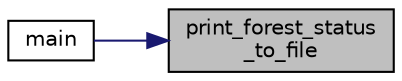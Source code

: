 digraph "print_forest_status_to_file"
{
 // INTERACTIVE_SVG=YES
 // LATEX_PDF_SIZE
  edge [fontname="Helvetica",fontsize="10",labelfontname="Helvetica",labelfontsize="10"];
  node [fontname="Helvetica",fontsize="10",shape=record];
  rankdir="RL";
  Node1 [label="print_forest_status\l_to_file",height=0.2,width=0.4,color="black", fillcolor="grey75", style="filled", fontcolor="black",tooltip="print_forest_status_to_file will write a single line to the out file <FOREST_STRING> - <NUM_FIRES>  F..."];
  Node1 -> Node2 [dir="back",color="midnightblue",fontsize="10",style="solid",fontname="Helvetica"];
  Node2 [label="main",height=0.2,width=0.4,color="black", fillcolor="white", style="filled",URL="$father_8c.html#a0ddf1224851353fc92bfbff6f499fa97",tooltip="Father program is the entry program for Ex1. To accomplish the task described in EX1 instruction,..."];
}
